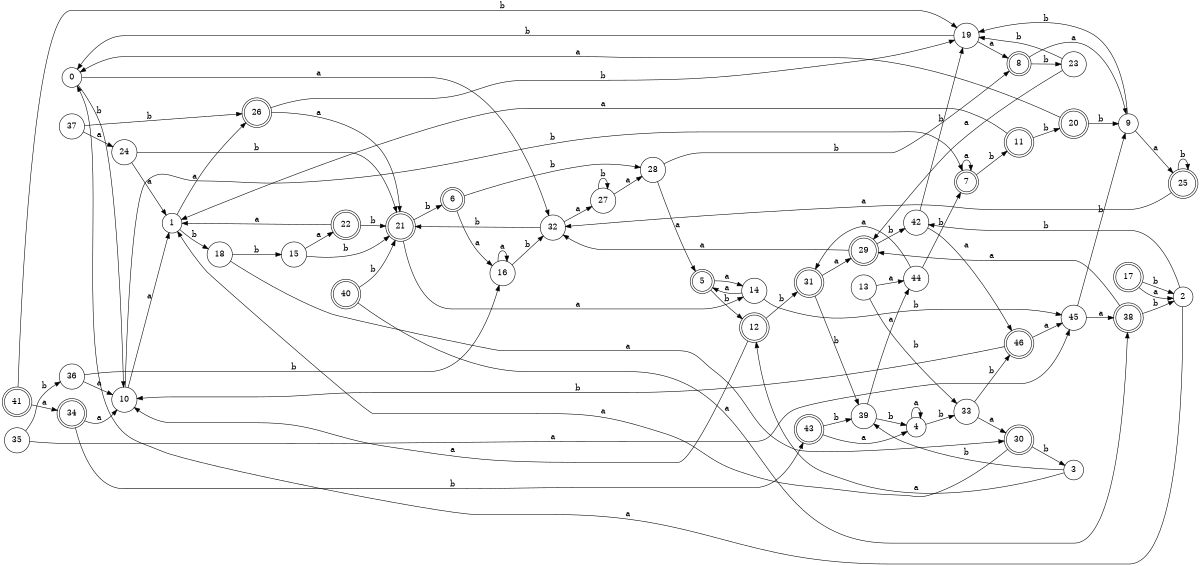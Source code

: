 digraph n38_3 {
__start0 [label="" shape="none"];

rankdir=LR;
size="8,5";

s0 [style="filled", color="black", fillcolor="white" shape="circle", label="0"];
s1 [style="filled", color="black", fillcolor="white" shape="circle", label="1"];
s2 [style="filled", color="black", fillcolor="white" shape="circle", label="2"];
s3 [style="filled", color="black", fillcolor="white" shape="circle", label="3"];
s4 [style="filled", color="black", fillcolor="white" shape="circle", label="4"];
s5 [style="rounded,filled", color="black", fillcolor="white" shape="doublecircle", label="5"];
s6 [style="rounded,filled", color="black", fillcolor="white" shape="doublecircle", label="6"];
s7 [style="rounded,filled", color="black", fillcolor="white" shape="doublecircle", label="7"];
s8 [style="rounded,filled", color="black", fillcolor="white" shape="doublecircle", label="8"];
s9 [style="filled", color="black", fillcolor="white" shape="circle", label="9"];
s10 [style="filled", color="black", fillcolor="white" shape="circle", label="10"];
s11 [style="rounded,filled", color="black", fillcolor="white" shape="doublecircle", label="11"];
s12 [style="rounded,filled", color="black", fillcolor="white" shape="doublecircle", label="12"];
s13 [style="filled", color="black", fillcolor="white" shape="circle", label="13"];
s14 [style="filled", color="black", fillcolor="white" shape="circle", label="14"];
s15 [style="filled", color="black", fillcolor="white" shape="circle", label="15"];
s16 [style="filled", color="black", fillcolor="white" shape="circle", label="16"];
s17 [style="rounded,filled", color="black", fillcolor="white" shape="doublecircle", label="17"];
s18 [style="filled", color="black", fillcolor="white" shape="circle", label="18"];
s19 [style="filled", color="black", fillcolor="white" shape="circle", label="19"];
s20 [style="rounded,filled", color="black", fillcolor="white" shape="doublecircle", label="20"];
s21 [style="rounded,filled", color="black", fillcolor="white" shape="doublecircle", label="21"];
s22 [style="rounded,filled", color="black", fillcolor="white" shape="doublecircle", label="22"];
s23 [style="filled", color="black", fillcolor="white" shape="circle", label="23"];
s24 [style="filled", color="black", fillcolor="white" shape="circle", label="24"];
s25 [style="rounded,filled", color="black", fillcolor="white" shape="doublecircle", label="25"];
s26 [style="rounded,filled", color="black", fillcolor="white" shape="doublecircle", label="26"];
s27 [style="filled", color="black", fillcolor="white" shape="circle", label="27"];
s28 [style="filled", color="black", fillcolor="white" shape="circle", label="28"];
s29 [style="rounded,filled", color="black", fillcolor="white" shape="doublecircle", label="29"];
s30 [style="rounded,filled", color="black", fillcolor="white" shape="doublecircle", label="30"];
s31 [style="rounded,filled", color="black", fillcolor="white" shape="doublecircle", label="31"];
s32 [style="filled", color="black", fillcolor="white" shape="circle", label="32"];
s33 [style="filled", color="black", fillcolor="white" shape="circle", label="33"];
s34 [style="rounded,filled", color="black", fillcolor="white" shape="doublecircle", label="34"];
s35 [style="filled", color="black", fillcolor="white" shape="circle", label="35"];
s36 [style="filled", color="black", fillcolor="white" shape="circle", label="36"];
s37 [style="filled", color="black", fillcolor="white" shape="circle", label="37"];
s38 [style="rounded,filled", color="black", fillcolor="white" shape="doublecircle", label="38"];
s39 [style="filled", color="black", fillcolor="white" shape="circle", label="39"];
s40 [style="rounded,filled", color="black", fillcolor="white" shape="doublecircle", label="40"];
s41 [style="rounded,filled", color="black", fillcolor="white" shape="doublecircle", label="41"];
s42 [style="filled", color="black", fillcolor="white" shape="circle", label="42"];
s43 [style="rounded,filled", color="black", fillcolor="white" shape="doublecircle", label="43"];
s44 [style="filled", color="black", fillcolor="white" shape="circle", label="44"];
s45 [style="filled", color="black", fillcolor="white" shape="circle", label="45"];
s46 [style="rounded,filled", color="black", fillcolor="white" shape="doublecircle", label="46"];
s0 -> s32 [label="a"];
s0 -> s10 [label="b"];
s1 -> s26 [label="a"];
s1 -> s18 [label="b"];
s2 -> s0 [label="a"];
s2 -> s42 [label="b"];
s3 -> s12 [label="a"];
s3 -> s39 [label="b"];
s4 -> s4 [label="a"];
s4 -> s33 [label="b"];
s5 -> s14 [label="a"];
s5 -> s12 [label="b"];
s6 -> s16 [label="a"];
s6 -> s28 [label="b"];
s7 -> s7 [label="a"];
s7 -> s11 [label="b"];
s8 -> s9 [label="a"];
s8 -> s23 [label="b"];
s9 -> s25 [label="a"];
s9 -> s19 [label="b"];
s10 -> s1 [label="a"];
s10 -> s7 [label="b"];
s11 -> s1 [label="a"];
s11 -> s20 [label="b"];
s12 -> s10 [label="a"];
s12 -> s31 [label="b"];
s13 -> s44 [label="a"];
s13 -> s33 [label="b"];
s14 -> s5 [label="a"];
s14 -> s45 [label="b"];
s15 -> s22 [label="a"];
s15 -> s21 [label="b"];
s16 -> s16 [label="a"];
s16 -> s32 [label="b"];
s17 -> s2 [label="a"];
s17 -> s2 [label="b"];
s18 -> s30 [label="a"];
s18 -> s15 [label="b"];
s19 -> s8 [label="a"];
s19 -> s0 [label="b"];
s20 -> s0 [label="a"];
s20 -> s9 [label="b"];
s21 -> s14 [label="a"];
s21 -> s6 [label="b"];
s22 -> s1 [label="a"];
s22 -> s21 [label="b"];
s23 -> s29 [label="a"];
s23 -> s19 [label="b"];
s24 -> s1 [label="a"];
s24 -> s21 [label="b"];
s25 -> s32 [label="a"];
s25 -> s25 [label="b"];
s26 -> s21 [label="a"];
s26 -> s19 [label="b"];
s27 -> s28 [label="a"];
s27 -> s27 [label="b"];
s28 -> s5 [label="a"];
s28 -> s8 [label="b"];
s29 -> s32 [label="a"];
s29 -> s42 [label="b"];
s30 -> s1 [label="a"];
s30 -> s3 [label="b"];
s31 -> s29 [label="a"];
s31 -> s39 [label="b"];
s32 -> s27 [label="a"];
s32 -> s21 [label="b"];
s33 -> s30 [label="a"];
s33 -> s46 [label="b"];
s34 -> s10 [label="a"];
s34 -> s43 [label="b"];
s35 -> s45 [label="a"];
s35 -> s36 [label="b"];
s36 -> s10 [label="a"];
s36 -> s16 [label="b"];
s37 -> s24 [label="a"];
s37 -> s26 [label="b"];
s38 -> s29 [label="a"];
s38 -> s2 [label="b"];
s39 -> s44 [label="a"];
s39 -> s4 [label="b"];
s40 -> s38 [label="a"];
s40 -> s21 [label="b"];
s41 -> s34 [label="a"];
s41 -> s19 [label="b"];
s42 -> s46 [label="a"];
s42 -> s19 [label="b"];
s43 -> s4 [label="a"];
s43 -> s39 [label="b"];
s44 -> s31 [label="a"];
s44 -> s7 [label="b"];
s45 -> s38 [label="a"];
s45 -> s9 [label="b"];
s46 -> s45 [label="a"];
s46 -> s10 [label="b"];

}